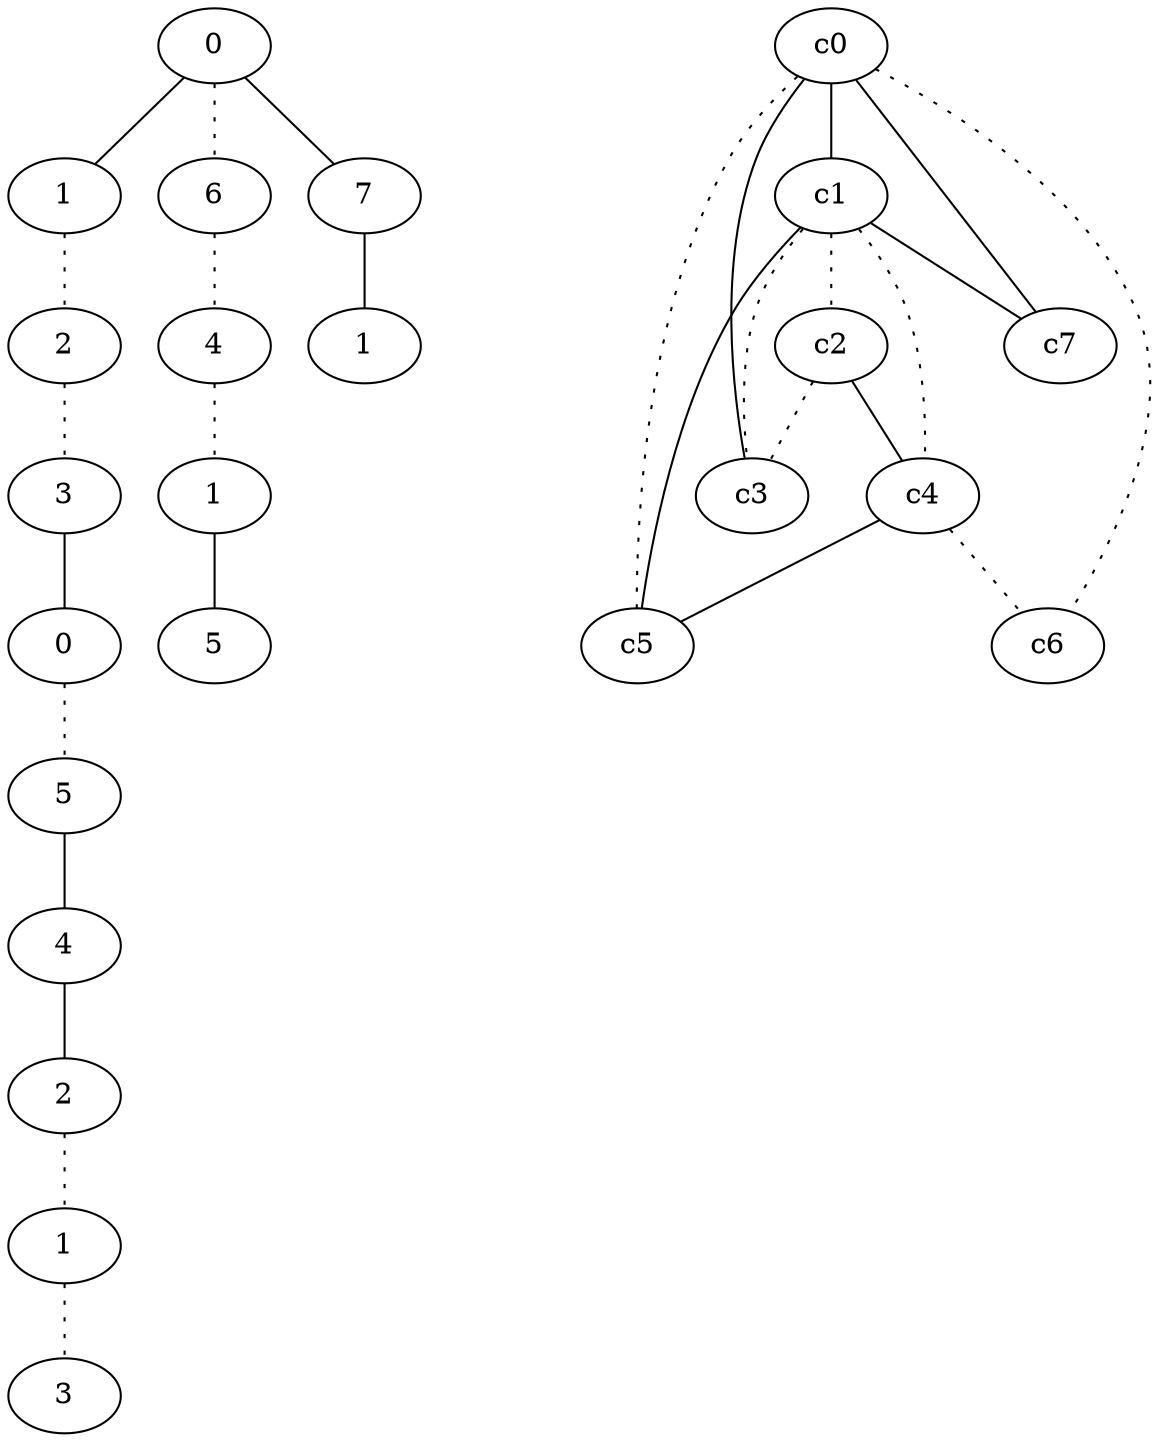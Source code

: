 graph {
a0[label=0];
a1[label=1];
a2[label=2];
a3[label=3];
a4[label=0];
a5[label=5];
a6[label=4];
a7[label=2];
a8[label=1];
a9[label=3];
a10[label=6];
a11[label=4];
a12[label=1];
a13[label=5];
a14[label=7];
a15[label=1];
a0 -- a1;
a0 -- a10 [style=dotted];
a0 -- a14;
a1 -- a2 [style=dotted];
a2 -- a3 [style=dotted];
a3 -- a4;
a4 -- a5 [style=dotted];
a5 -- a6;
a6 -- a7;
a7 -- a8 [style=dotted];
a8 -- a9 [style=dotted];
a10 -- a11 [style=dotted];
a11 -- a12 [style=dotted];
a12 -- a13;
a14 -- a15;
c0 -- c1;
c0 -- c3;
c0 -- c5 [style=dotted];
c0 -- c6 [style=dotted];
c0 -- c7;
c1 -- c2 [style=dotted];
c1 -- c3 [style=dotted];
c1 -- c4 [style=dotted];
c1 -- c5;
c1 -- c7;
c2 -- c3 [style=dotted];
c2 -- c4;
c4 -- c5;
c4 -- c6 [style=dotted];
}
